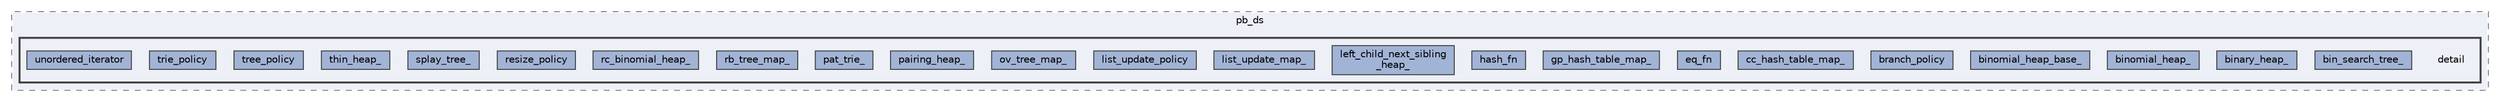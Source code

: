 digraph "C:/Users/HP/Documents/GitHub/Minero-Game/lib/include/c++/ext/pb_ds/detail"
{
 // LATEX_PDF_SIZE
  bgcolor="transparent";
  edge [fontname=Helvetica,fontsize=10,labelfontname=Helvetica,labelfontsize=10];
  node [fontname=Helvetica,fontsize=10,shape=box,height=0.2,width=0.4];
  compound=true
  subgraph clusterdir_17521a3cbbb73b686cb606c9836c5d92 {
    graph [ bgcolor="#edf0f7", pencolor="grey50", label="pb_ds", fontname=Helvetica,fontsize=10 style="filled,dashed", URL="dir_17521a3cbbb73b686cb606c9836c5d92.html",tooltip=""]
  subgraph clusterdir_4f0f249fdc041bc21b8825b2f7ef78dc {
    graph [ bgcolor="#edf0f7", pencolor="grey25", label="", fontname=Helvetica,fontsize=10 style="filled,bold", URL="dir_4f0f249fdc041bc21b8825b2f7ef78dc.html",tooltip=""]
    dir_4f0f249fdc041bc21b8825b2f7ef78dc [shape=plaintext, label="detail"];
  dir_1bff523cff179fc65cd27bd3390cceda [label="bin_search_tree_", fillcolor="#a2b4d6", color="grey25", style="filled", URL="dir_1bff523cff179fc65cd27bd3390cceda.html",tooltip=""];
  dir_2cc017796c146f8beed908dbff32002d [label="binary_heap_", fillcolor="#a2b4d6", color="grey25", style="filled", URL="dir_2cc017796c146f8beed908dbff32002d.html",tooltip=""];
  dir_90f37e23fea220e238cbf6dafbbfb782 [label="binomial_heap_", fillcolor="#a2b4d6", color="grey25", style="filled", URL="dir_90f37e23fea220e238cbf6dafbbfb782.html",tooltip=""];
  dir_ab836843997f6ea2dace0fdefb75f4f2 [label="binomial_heap_base_", fillcolor="#a2b4d6", color="grey25", style="filled", URL="dir_ab836843997f6ea2dace0fdefb75f4f2.html",tooltip=""];
  dir_0f3d97b5138a55d223d7d2d8154881d5 [label="branch_policy", fillcolor="#a2b4d6", color="grey25", style="filled", URL="dir_0f3d97b5138a55d223d7d2d8154881d5.html",tooltip=""];
  dir_7eea9b41d6020015768d110d0098a4ee [label="cc_hash_table_map_", fillcolor="#a2b4d6", color="grey25", style="filled", URL="dir_7eea9b41d6020015768d110d0098a4ee.html",tooltip=""];
  dir_4cea6751ef66d92538c08452cefe8452 [label="eq_fn", fillcolor="#a2b4d6", color="grey25", style="filled", URL="dir_4cea6751ef66d92538c08452cefe8452.html",tooltip=""];
  dir_e19d3208d5b8e8369065e470bdef0305 [label="gp_hash_table_map_", fillcolor="#a2b4d6", color="grey25", style="filled", URL="dir_e19d3208d5b8e8369065e470bdef0305.html",tooltip=""];
  dir_4767fd2cc54bc58c59d258e5ab895cf3 [label="hash_fn", fillcolor="#a2b4d6", color="grey25", style="filled", URL="dir_4767fd2cc54bc58c59d258e5ab895cf3.html",tooltip=""];
  dir_9c609327763dce1ca0b2b089a3deb187 [label="left_child_next_sibling\l_heap_", fillcolor="#a2b4d6", color="grey25", style="filled", URL="dir_9c609327763dce1ca0b2b089a3deb187.html",tooltip=""];
  dir_af219d51717f26efe7659cbe30942920 [label="list_update_map_", fillcolor="#a2b4d6", color="grey25", style="filled", URL="dir_af219d51717f26efe7659cbe30942920.html",tooltip=""];
  dir_7135432ec445258c8f4958bf84e009d7 [label="list_update_policy", fillcolor="#a2b4d6", color="grey25", style="filled", URL="dir_7135432ec445258c8f4958bf84e009d7.html",tooltip=""];
  dir_843592fff23091e7affe913c5c0048a6 [label="ov_tree_map_", fillcolor="#a2b4d6", color="grey25", style="filled", URL="dir_843592fff23091e7affe913c5c0048a6.html",tooltip=""];
  dir_0070bc583c04d538c7680ebaaafcced3 [label="pairing_heap_", fillcolor="#a2b4d6", color="grey25", style="filled", URL="dir_0070bc583c04d538c7680ebaaafcced3.html",tooltip=""];
  dir_6002065559fa48791df6ab0d8288220b [label="pat_trie_", fillcolor="#a2b4d6", color="grey25", style="filled", URL="dir_6002065559fa48791df6ab0d8288220b.html",tooltip=""];
  dir_1af87dea4470c62364d7696c7e0cdc51 [label="rb_tree_map_", fillcolor="#a2b4d6", color="grey25", style="filled", URL="dir_1af87dea4470c62364d7696c7e0cdc51.html",tooltip=""];
  dir_3a61984a68db0bcd70d16bb623a3828e [label="rc_binomial_heap_", fillcolor="#a2b4d6", color="grey25", style="filled", URL="dir_3a61984a68db0bcd70d16bb623a3828e.html",tooltip=""];
  dir_0dfce65a66c48cfa74193f1cfbabeffe [label="resize_policy", fillcolor="#a2b4d6", color="grey25", style="filled", URL="dir_0dfce65a66c48cfa74193f1cfbabeffe.html",tooltip=""];
  dir_a4ea60ba1da29853501e75237c816e40 [label="splay_tree_", fillcolor="#a2b4d6", color="grey25", style="filled", URL="dir_a4ea60ba1da29853501e75237c816e40.html",tooltip=""];
  dir_58db4c3520b403a49b4ee99c9a350e9a [label="thin_heap_", fillcolor="#a2b4d6", color="grey25", style="filled", URL="dir_58db4c3520b403a49b4ee99c9a350e9a.html",tooltip=""];
  dir_0b109ddb9987aadcc9996005d9a31c8b [label="tree_policy", fillcolor="#a2b4d6", color="grey25", style="filled", URL="dir_0b109ddb9987aadcc9996005d9a31c8b.html",tooltip=""];
  dir_8f7ae9b6089c47ba84b26a4e451304e3 [label="trie_policy", fillcolor="#a2b4d6", color="grey25", style="filled", URL="dir_8f7ae9b6089c47ba84b26a4e451304e3.html",tooltip=""];
  dir_052d703f1a7328c26c5cd0e25c18850b [label="unordered_iterator", fillcolor="#a2b4d6", color="grey25", style="filled", URL="dir_052d703f1a7328c26c5cd0e25c18850b.html",tooltip=""];
  }
  }
}
